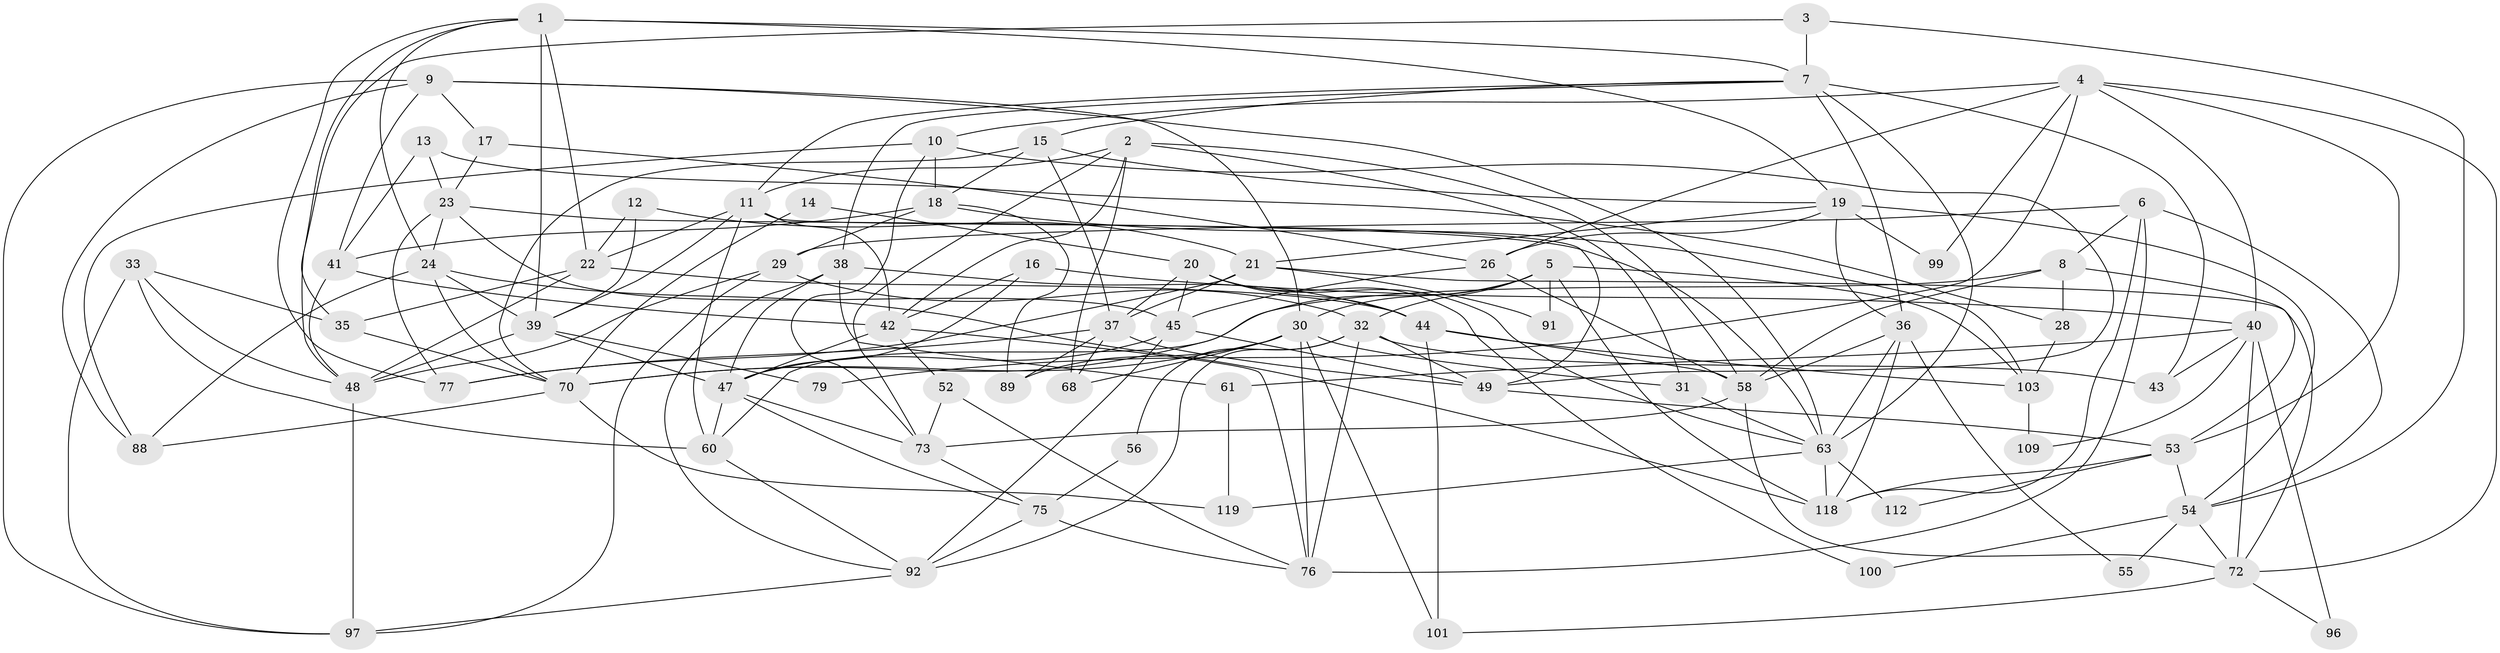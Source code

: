 // original degree distribution, {7: 0.04201680672268908, 3: 0.3025210084033613, 6: 0.12605042016806722, 4: 0.17647058823529413, 2: 0.14285714285714285, 5: 0.21008403361344538}
// Generated by graph-tools (version 1.1) at 2025/11/02/27/25 16:11:18]
// undirected, 76 vertices, 189 edges
graph export_dot {
graph [start="1"]
  node [color=gray90,style=filled];
  1;
  2 [super="+27"];
  3;
  4 [super="+107"];
  5 [super="+69"];
  6 [super="+59"];
  7 [super="+115"];
  8 [super="+90"];
  9 [super="+80"];
  10 [super="+114"];
  11 [super="+64"];
  12;
  13;
  14;
  15;
  16;
  17;
  18 [super="+25"];
  19 [super="+117"];
  20 [super="+84"];
  21 [super="+50"];
  22 [super="+85"];
  23 [super="+113"];
  24 [super="+46"];
  26;
  28;
  29 [super="+57"];
  30 [super="+78"];
  31;
  32 [super="+74"];
  33 [super="+34"];
  35 [super="+98"];
  36 [super="+71"];
  37 [super="+105"];
  38 [super="+62"];
  39 [super="+51"];
  40 [super="+81"];
  41 [super="+94"];
  42 [super="+65"];
  43;
  44 [super="+116"];
  45;
  47 [super="+82"];
  48 [super="+104"];
  49 [super="+108"];
  52 [super="+110"];
  53 [super="+67"];
  54 [super="+95"];
  55;
  56;
  58 [super="+66"];
  60 [super="+83"];
  61;
  63 [super="+106"];
  68;
  70 [super="+87"];
  72 [super="+93"];
  73;
  75;
  76 [super="+102"];
  77 [super="+86"];
  79;
  88;
  89;
  91;
  92 [super="+111"];
  96;
  97;
  99;
  100;
  101;
  103;
  109;
  112;
  118;
  119;
  1 -- 24;
  1 -- 7;
  1 -- 22;
  1 -- 39;
  1 -- 77;
  1 -- 19;
  1 -- 35;
  2 -- 11;
  2 -- 31;
  2 -- 68;
  2 -- 73;
  2 -- 58;
  2 -- 42;
  3 -- 7;
  3 -- 54;
  3 -- 48;
  4 -- 53;
  4 -- 99;
  4 -- 40;
  4 -- 26;
  4 -- 79;
  4 -- 10;
  4 -- 72;
  5 -- 103;
  5 -- 91;
  5 -- 118;
  5 -- 30;
  5 -- 60;
  5 -- 32;
  6 -- 76;
  6 -- 118;
  6 -- 29;
  6 -- 54;
  6 -- 8;
  7 -- 15 [weight=2];
  7 -- 63;
  7 -- 43;
  7 -- 36;
  7 -- 38;
  7 -- 11;
  8 -- 58;
  8 -- 70 [weight=2];
  8 -- 53;
  8 -- 28;
  9 -- 30;
  9 -- 63;
  9 -- 88;
  9 -- 97;
  9 -- 17;
  9 -- 41;
  10 -- 49;
  10 -- 18;
  10 -- 88;
  10 -- 73;
  11 -- 49;
  11 -- 22;
  11 -- 39;
  11 -- 60;
  11 -- 42;
  12 -- 21;
  12 -- 39;
  12 -- 22;
  13 -- 23;
  13 -- 28;
  13 -- 41;
  14 -- 70;
  14 -- 20;
  15 -- 18;
  15 -- 70;
  15 -- 19;
  15 -- 37;
  16 -- 40;
  16 -- 47;
  16 -- 42;
  17 -- 26;
  17 -- 23;
  18 -- 103;
  18 -- 89;
  18 -- 29;
  18 -- 41;
  19 -- 36 [weight=2];
  19 -- 26;
  19 -- 99;
  19 -- 21;
  19 -- 54;
  20 -- 63;
  20 -- 37;
  20 -- 100;
  20 -- 44;
  20 -- 45;
  21 -- 91;
  21 -- 77;
  21 -- 72;
  21 -- 37;
  22 -- 35;
  22 -- 44;
  22 -- 48;
  23 -- 45 [weight=2];
  23 -- 63;
  23 -- 24;
  23 -- 77;
  24 -- 70;
  24 -- 39;
  24 -- 88;
  24 -- 118;
  26 -- 45;
  26 -- 58;
  28 -- 103;
  29 -- 48;
  29 -- 32;
  29 -- 97;
  30 -- 89;
  30 -- 70;
  30 -- 76;
  30 -- 68;
  30 -- 101;
  30 -- 31;
  31 -- 63;
  32 -- 43;
  32 -- 56;
  32 -- 76;
  32 -- 49;
  32 -- 92;
  33 -- 97;
  33 -- 48;
  33 -- 60 [weight=2];
  33 -- 35;
  35 -- 70;
  36 -- 58;
  36 -- 118;
  36 -- 55;
  36 -- 63;
  37 -- 68;
  37 -- 89;
  37 -- 49;
  37 -- 77;
  38 -- 92;
  38 -- 47;
  38 -- 44;
  38 -- 61;
  39 -- 47;
  39 -- 48;
  39 -- 79;
  40 -- 43;
  40 -- 96;
  40 -- 109;
  40 -- 72;
  40 -- 61;
  41 -- 48;
  41 -- 42;
  42 -- 47;
  42 -- 52;
  42 -- 76;
  44 -- 101;
  44 -- 58;
  44 -- 103;
  45 -- 47;
  45 -- 92;
  45 -- 49;
  47 -- 73;
  47 -- 75;
  47 -- 60;
  48 -- 97;
  49 -- 53;
  52 -- 76;
  52 -- 73;
  53 -- 118;
  53 -- 112;
  53 -- 54;
  54 -- 100;
  54 -- 55;
  54 -- 72;
  56 -- 75;
  58 -- 73;
  58 -- 72;
  60 -- 92;
  61 -- 119;
  63 -- 118;
  63 -- 112;
  63 -- 119;
  70 -- 119;
  70 -- 88;
  72 -- 101;
  72 -- 96;
  73 -- 75;
  75 -- 76;
  75 -- 92;
  92 -- 97;
  103 -- 109;
}
